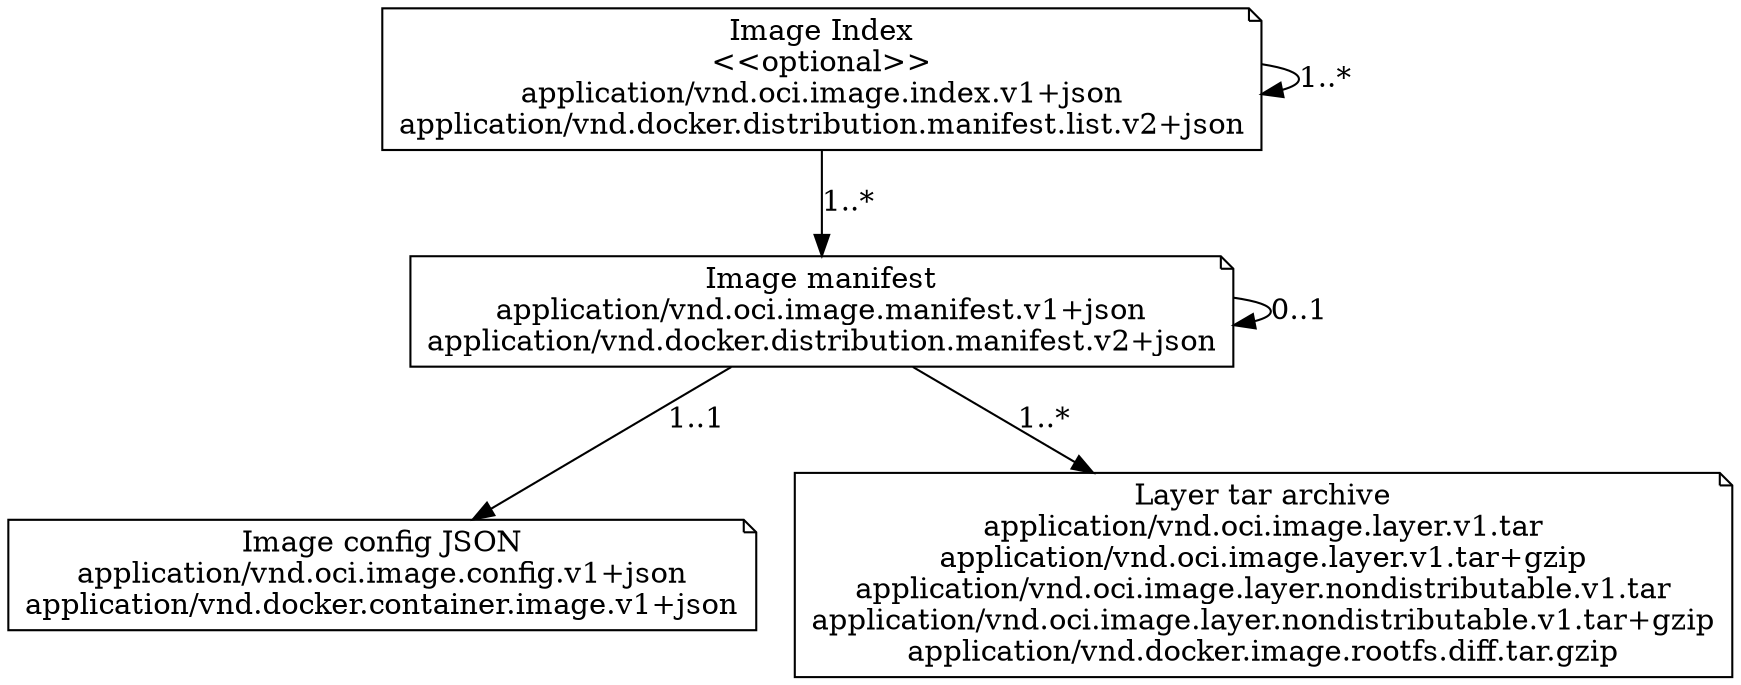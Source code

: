 digraph G {
  {
    imageIndex [shape=note, label="Image Index\n<<optional>>\napplication/vnd.oci.image.index.v1+json\napplication/vnd.docker.distribution.manifest.list.v2+json"]
    {
      rank=same
      manifest [shape=note, label="Image manifest\napplication/vnd.oci.image.manifest.v1+json\napplication/vnd.docker.distribution.manifest.v2+json"]
    }
    config [shape=note, label="Image config JSON\napplication/vnd.oci.image.config.v1+json\napplication/vnd.docker.container.image.v1+json"]
    layer [shape=note, label="Layer tar archive\napplication/vnd.oci.image.layer.v1.tar\napplication/vnd.oci.image.layer.v1.tar+gzip\napplication/vnd.oci.image.layer.nondistributable.v1.tar\napplication/vnd.oci.image.layer.nondistributable.v1.tar+gzip\napplication/vnd.docker.image.rootfs.diff.tar.gzip"]
  }

  imageIndex -> imageIndex [label="1..*"]
  imageIndex -> manifest [label="1..*"]
  manifest -> config [label="1..1"]
  manifest -> layer [label="1..*"]
  manifest -> manifest [label="0..1"];
}
